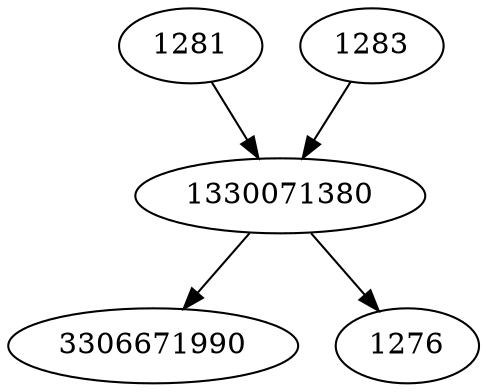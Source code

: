 strict digraph  {
1281;
1283;
1330071380;
3306671990;
1276;
1281 -> 1330071380;
1283 -> 1330071380;
1330071380 -> 1276;
1330071380 -> 3306671990;
}
